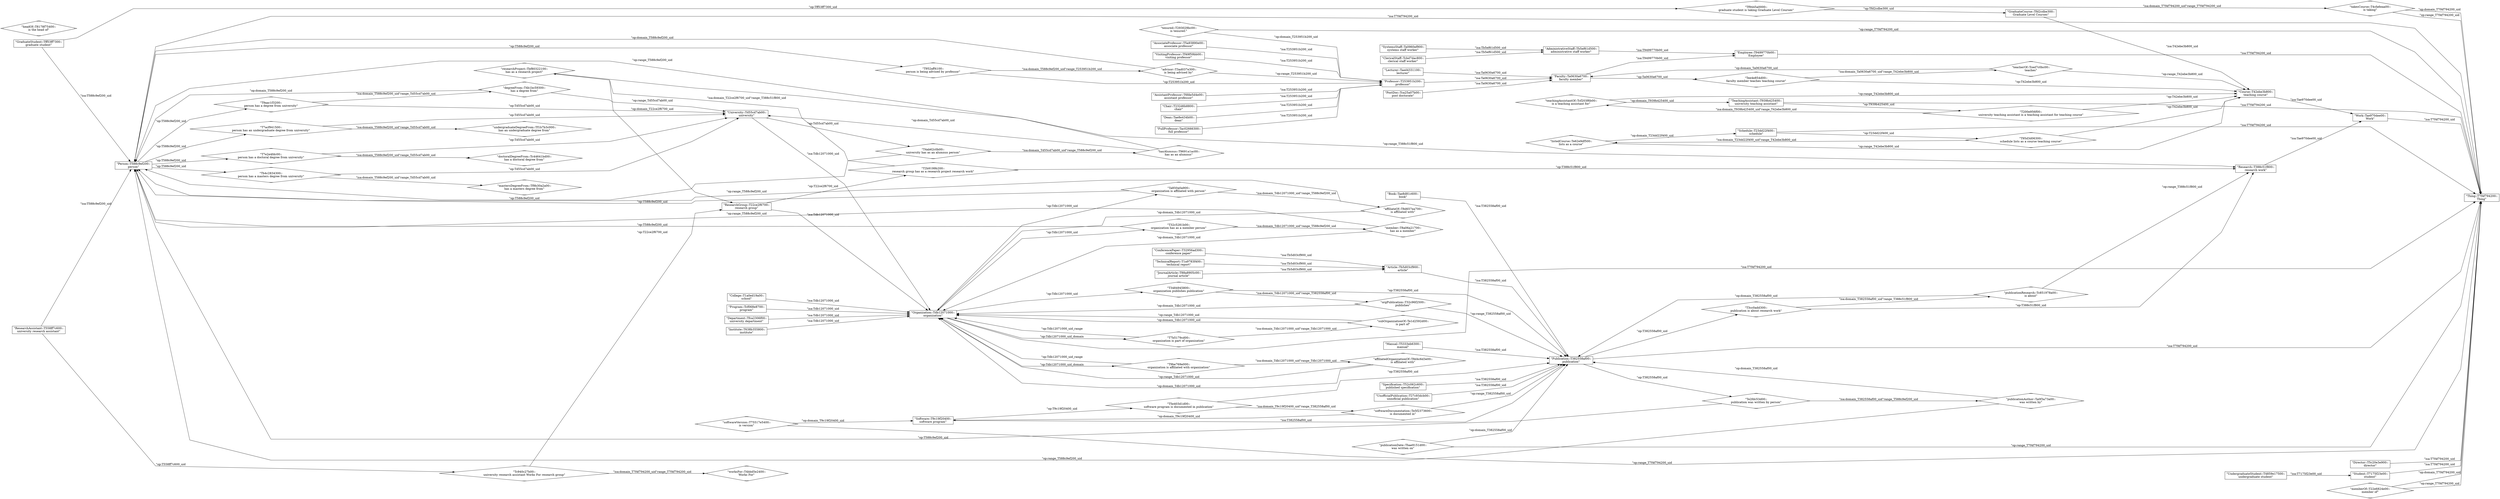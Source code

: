 digraph G {
  splines=polyline;
  rankdir=LR;
  "T7f4f794200" [ label="\"Thing::T7f4f794200::
Thing\"" shape="box" ];
  "Tfca2306f00" [ label="\"Department::Tfca2306f00::
university department\"" shape="box" ];
  "T638b355800" [ label="\"Institute::T638b355800::
institute\"" shape="box" ];
  "T558ff7c600" [ label="\"ResearchAssistant::T558ff7c600::
university research assistant\"" shape="box" ];
  "Tb5ef61d500" [ label="\"AdministrativeStaff::Tb5ef61d500::
administrative staff worker\"" shape="box" ];
  "T4859e17500" [ label="\"UndergraduateStudent::T4859e17500::
undergraduate student\"" shape="box" ];
  "Tfd2cdbe300" [ label="\"GraduateCourse::Tfd2cdbe300::
Graduate Level Courses\"" shape="box" ];
  "Tae970dee00" [ label="\"Work::Tae970dee00::
Work\"" shape="box" ];
  "T5a93890e00" [ label="\"AssociateProfessor::T5a93890e00::
associate professor\"" shape="box" ];
  "Tcbd7dac800" [ label="\"ClericalStaff::Tcbd7dac800::
clerical staff worker\"" shape="box" ];
  "T23dd22f400" [ label="\"Schedule::T23dd22f400::
schedule\"" shape="box" ];
  "T22ce2f6700" [ label="\"ResearchGroup::T22ce2f6700::
research group\"" shape="box" ];
  "Tf49f59bb00" [ label="\"VisitingProfessor::Tf49f59bb00::
visiting professor\"" shape="box" ];
  "T588c9ef200" [ label="\"Person::T588c9ef200::
person\"" shape="box" ];
  "Tca25a07b00" [ label="\"PostDoc::Tca25a07b00::
post doctorate\"" shape="box" ];
  "T5c20e3e900" [ label="\"Director::T5c20e3e900::
director\"" shape="box" ];
  "T1a0ed19a00" [ label="\"College::T1a0ed19a00::
school\"" shape="box" ];
  "Tff53ff7300" [ label="\"GraduateStudent::Tff53ff7300::
graduate student\"" shape="box" ];
  "Tdb12071000" [ label="\"Organization::Tdb12071000::
organization\"" shape="box" ];
  "T9499770b00" [ label="\"Employee::T9499770b00::
Employee\"" shape="box" ];
  "Tae8d81c600" [ label="\"Book::Tae8d81c600::
book\"" shape="box" ];
  "T6fde5d4e00" [ label="\"AssistantProfessor::T6fde5d4e00::
assistant professor\"" shape="box" ];
  "T32956ad300" [ label="\"ConferencePaper::T32956ad300::
conference paper\"" shape="box" ];
  "T9c19f20400" [ label="\"Software::T9c19f20400::
software program\"" shape="box" ];
  "T1a9783f400" [ label="\"TechnicalReport::T1a9783f400::
technical report\"" shape="box" ];
  "Tcf068e8700" [ label="\"Program::Tcf068e8700::
program\"" shape="box" ];
  "T382558af00" [ label="\"Publication::T382558af00::
publication\"" shape="box" ];
  "T52c062c600" [ label="\"Specification::T52c062c600::
published specification\"" shape="box" ];
  "Tb5d03cf900" [ label="\"Article::Tb5d03cf900::
article\"" shape="box" ];
  "T232d6b8800" [ label="\"Chair::T232d6b8800::
chair\"" shape="box" ];
  "T42ebe3b800" [ label="\"Course::T42ebe3b800::
teaching course\"" shape="box" ];
  "Td55cd7ab00" [ label="\"University::Td55cd7ab00::
university\"" shape="box" ];
  "T27c93dcb00" [ label="\"UnofficialPublication::T27c93dcb00::
unnoficial publication\"" shape="box" ];
  "Taed4331100" [ label="\"Lecturer::Taed4331100::
lecturer\"" shape="box" ];
  "T253951b200" [ label="\"Professor::T253951b200::
professor\"" shape="box" ];
  "Ta0960ef900" [ label="\"SystemsStaff::Ta0960ef900::
systems staff worker\"" shape="box" ];
  "Tae8e434b00" [ label="\"Dean::Tae8e434b00::
dean\"" shape="box" ];
  "Ta0630a6700" [ label="\"Faculty::Ta0630a6700::
faculty member\"" shape="box" ];
  "T939b425400" [ label="\"TeachingAssistant::T939b425400::
university teaching assistant\"" shape="box" ];
  "T7175f23e00" [ label="\"Student::T7175f23e00::
student\"" shape="box" ];
  "T88a8905c00" [ label="\"JournalArticle::T88a8905c00::
journal article\"" shape="box" ];
  "T5333eb6300" [ label="\"Manual::T5333eb6300::
manual\"" shape="box" ];
  "Tac02666300" [ label="\"FullProfessor::Tac02666300::
full professor\"" shape="box" ];
  "T388c51f800" [ label="\"Research::T388c51f800::
research work\"" shape="box" ];
  "T3ad037e300" [ label="\"advisor::T3ad037e300::
is being advised by\"" shape="Mdiamond" ];
  "T8d657ea700" [ label="\"affiliateOf::T8d657ea700::
is affiliated with\"" shape="Mdiamond" ];
  "T8d4c6d3e00" [ label="\"affiliatedOrganizationOf::T8d4c6d3e00::
is affiliated with\"" shape="Mdiamond" ];
  "T4b1bc59300" [ label="\"degreeFrom::T4b1bc59300::
has a degree from\"" shape="Mdiamond" ];
  "Tc44641bd00" [ label="\"doctoralDegreeFrom::Tc44641bd00::
has a doctoral degree from\"" shape="Mdiamond" ];
  "T9691a1ac00" [ label="\"hasAlumnus::T9691a1ac00::
has as an alumnus\"" shape="Mdiamond" ];
  "T8178f75400" [ label="\"headOf::T8178f75400::
is the head of\"" shape="Mdiamond" ];
  "Te62e9df500" [ label="\"listedCourse::Te62e9df500::
lists as a course\"" shape="Mdiamond" ];
  "Tf9b30a2a00" [ label="\"mastersDegreeFrom::Tf9b30a2a00::
has a masters degree from\"" shape="Mdiamond" ];
  "T8a06a21700" [ label="\"member::T8a06a21700::
has as a member\"" shape="Mdiamond" ];
  "T22e6824e00" [ label="\"memberOf::T22e6824e00::
member of\"" shape="Mdiamond" ];
  "T32c96f2500" [ label="\"orgPublication::T32c96f2500::
publishes\"" shape="Mdiamond" ];
  "Ta0f3a73a00" [ label="\"publicationAuthor::Ta0f3a73a00::
was written by\"" shape="Mdiamond" ];
  "Tbae9151d00" [ label="\"publicationDate::Tbae9151d00::
was written on\"" shape="Mdiamond" ];
  "Tc851978a00" [ label="\"publicationResearch::Tc851978a00::
is about\"" shape="Mdiamond" ];
  "Tbf80322100" [ label="\"researchProject::Tbf80322100::
has as a research project\"" shape="Mdiamond" ];
  "Te5f2373600" [ label="\"softwareDocumentation::Te5f2373600::
is documented in\"" shape="Mdiamond" ];
  "T75517e5400" [ label="\"softwareVersion::T75517e5400::
is version\"" shape="Mdiamond" ];
  "Te1d2592d00" [ label="\"subOrganizationOf::Te1d2592d00::
is part of\"" shape="Mdiamond" ];
  "T4cfa6eaa00" [ label="\"takesCourse::T4cfa6eaa00::
is taking\"" shape="Mdiamond" ];
  "Tced7c0bc00" [ label="\"teacherOf::Tced7c0bc00::
teaches\"" shape="Mdiamond" ];
  "Tcf203f6b00" [ label="\"teachingAssistantOf::Tcf203f6b00::
is a teaching assistant for\"" shape="Mdiamond" ];
  "T293029bc00" [ label="\"tenured::T293029bc00::
is tenured:\"" shape="Mdiamond" ];
  "Tf1b7b3c000" [ label="\"undergraduateDegreeFrom::Tf1b7b3c000::
has an undergraduate degree from\"" shape="Mdiamond" ];
  "T4bbd5e2400" [ label="\"worksFor::T4bbd5e2400::
Works For\"" shape="Mdiamond" ];
  "Tc940c27b00" [ label="\"Tc940c27b00::
university research assistant Works For research group\"" shape="Mdiamond" ];
  "T95d3d06300" [ label="\"T95d3d06300::
schedule lists as a course teaching course\"" shape="Mdiamond" ];
  "T2b9199b200" [ label="\"T2b9199b200::
research group has as a research project research work\"" shape="Mdiamond" ];
  "T952aff4100" [ label="\"T952aff4100::
person is being advised by professor\"" shape="Mdiamond" ];
  "T9aac1f3200" [ label="\"T9aac1f3200::
person has a degree from university\"" shape="Mdiamond" ];
  "T7e2e4fdc00" [ label="\"T7e2e4fdc00::
person has a doctoral degree from university\"" shape="Mdiamond" ];
  "Tb4c2834300" [ label="\"Tb4c2834300::
person has a masters degree from university\"" shape="Mdiamond" ];
  "T7acf941500" [ label="\"T7acf941500::
person has an undergraduate degree from university\"" shape="Mdiamond" ];
  "Tf9445a0000" [ label="\"Tf9445a0000::
graduate student is taking Graduate Level Courses\"" shape="Mdiamond" ];
  "Ta850a0a900" [ label="\"Ta850a0a900::
organization is affiliated with person\"" shape="Mdiamond" ];
  "T9be769e000" [ label="\"T9be769e000::
organization is affiliated with organization\"" shape="Mdiamond" ];
  "T32c5281b00" [ label="\"T32c5281b00::
organization has as a member person\"" shape="Mdiamond" ];
  "T3484945800" [ label="\"T3484945800::
organization publishes publication\"" shape="Mdiamond" ];
  "T7b5179cd00" [ label="\"T7b5179cd00::
organization is part of organization\"" shape="Mdiamond" ];
  "T5e403d1d00" [ label="\"T5e403d1d00::
software program is documented in publication\"" shape="Mdiamond" ];
  "Te2fdc53d00" [ label="\"Te2fdc53d00::
publication was written by person\"" shape="Mdiamond" ];
  "T3cc0add300" [ label="\"T3cc0add300::
publication is about research work\"" shape="Mdiamond" ];
  "T4ab62c0b00" [ label="\"T4ab62c0b00::
university has as an alumnus person\"" shape="Mdiamond" ];
  "Tee4e854d00" [ label="\"Tee4e854d00::
faculty member teaches teaching course\"" shape="Mdiamond" ];
  "T200e956f00" [ label="\"T200e956f00::
university teaching assistant is a teaching assistant for teaching course\"" shape="Mdiamond" ];
  "Tae970dee00" -> "T7f4f794200" [ label="\"isa:T7f4f794200_uid" ];
  "T23dd22f400" -> "T7f4f794200" [ label="\"isa:T7f4f794200_uid" ];
  "T588c9ef200" -> "T7f4f794200" [ label="\"isa:T7f4f794200_uid" ];
  "T5c20e3e900" -> "T7f4f794200" [ label="\"isa:T7f4f794200_uid" ];
  "Tdb12071000" -> "T7f4f794200" [ label="\"isa:T7f4f794200_uid" ];
  "T9499770b00" -> "T7f4f794200" [ label="\"isa:T7f4f794200_uid" ];
  "T382558af00" -> "T7f4f794200" [ label="\"isa:T7f4f794200_uid" ];
  "T939b425400" -> "T7f4f794200" [ label="\"isa:T7f4f794200_uid" ];
  "T7175f23e00" -> "T7f4f794200" [ label="\"isa:T7f4f794200_uid" ];
  "T42ebe3b800" -> "Tae970dee00" [ label="\"isa:Tae970dee00_uid" ];
  "Tb5d03cf900" -> "T382558af00" [ label="\"isa:T382558af00_uid" ];
  "Tcf068e8700" -> "Tdb12071000" [ label="\"isa:Tdb12071000_uid" ];
  "T52c062c600" -> "T382558af00" [ label="\"isa:T382558af00_uid" ];
  "T5a93890e00" -> "T253951b200" [ label="\"isa:T253951b200_uid" ];
  "T558ff7c600" -> "T588c9ef200" [ label="\"isa:T588c9ef200_uid" ];
  "T1a9783f400" -> "Tb5d03cf900" [ label="\"isa:Tb5d03cf900_uid" ];
  "Tca25a07b00" -> "Ta0630a6700" [ label="\"isa:Ta0630a6700_uid" ];
  "Tfd2cdbe300" -> "T42ebe3b800" [ label="\"isa:T42ebe3b800_uid" ];
  "Tcbd7dac800" -> "Tb5ef61d500" [ label="\"isa:Tb5ef61d500_uid" ];
  "T27c93dcb00" -> "T382558af00" [ label="\"isa:T382558af00_uid" ];
  "T5333eb6300" -> "T382558af00" [ label="\"isa:T382558af00_uid" ];
  "T388c51f800" -> "Tae970dee00" [ label="\"isa:Tae970dee00_uid" ];
  "Tb5ef61d500" -> "T9499770b00" [ label="\"isa:T9499770b00_uid" ];
  "T22ce2f6700" -> "Tdb12071000" [ label="\"isa:Tdb12071000_uid" ];
  "T32956ad300" -> "Tb5d03cf900" [ label="\"isa:Tb5d03cf900_uid" ];
  "T88a8905c00" -> "Tb5d03cf900" [ label="\"isa:Tb5d03cf900_uid" ];
  "Td55cd7ab00" -> "Tdb12071000" [ label="\"isa:Tdb12071000_uid" ];
  "T6fde5d4e00" -> "T253951b200" [ label="\"isa:T253951b200_uid" ];
  "Tff53ff7300" -> "T588c9ef200" [ label="\"isa:T588c9ef200_uid" ];
  "T232d6b8800" -> "T253951b200" [ label="\"isa:T253951b200_uid" ];
  "Tfca2306f00" -> "Tdb12071000" [ label="\"isa:Tdb12071000_uid" ];
  "T638b355800" -> "Tdb12071000" [ label="\"isa:Tdb12071000_uid" ];
  "Tf49f59bb00" -> "T253951b200" [ label="\"isa:T253951b200_uid" ];
  "Ta0630a6700" -> "T9499770b00" [ label="\"isa:T9499770b00_uid" ];
  "Tae8e434b00" -> "T253951b200" [ label="\"isa:T253951b200_uid" ];
  "T1a0ed19a00" -> "Tdb12071000" [ label="\"isa:Tdb12071000_uid" ];
  "T253951b200" -> "Ta0630a6700" [ label="\"isa:Ta0630a6700_uid" ];
  "Ta0960ef900" -> "Tb5ef61d500" [ label="\"isa:Tb5ef61d500_uid" ];
  "Taed4331100" -> "Ta0630a6700" [ label="\"isa:Ta0630a6700_uid" ];
  "Tae8d81c600" -> "T382558af00" [ label="\"isa:T382558af00_uid" ];
  "T9c19f20400" -> "T382558af00" [ label="\"isa:T382558af00_uid" ];
  "T4859e17500" -> "T7175f23e00" [ label="\"isa:T7175f23e00_uid" ];
  "Tac02666300" -> "T253951b200" [ label="\"isa:T253951b200_uid" ];
  "T3ad037e300" -> "T588c9ef200" [ label="\"op:domain_T588c9ef200_uid" ];
  "T3ad037e300" -> "T253951b200" [ label="\"op:range_T253951b200_uid" ];
  "T8d657ea700" -> "Tdb12071000" [ label="\"op:domain_Tdb12071000_uid" ];
  "T8d657ea700" -> "T588c9ef200" [ label="\"op:range_T588c9ef200_uid" ];
  "T8d4c6d3e00" -> "Tdb12071000" [ label="\"op:domain_Tdb12071000_uid" ];
  "T8d4c6d3e00" -> "Tdb12071000" [ label="\"op:range_Tdb12071000_uid" ];
  "T4b1bc59300" -> "T588c9ef200" [ label="\"op:domain_T588c9ef200_uid" ];
  "T4b1bc59300" -> "Td55cd7ab00" [ label="\"op:range_Td55cd7ab00_uid" ];
  "T9691a1ac00" -> "Td55cd7ab00" [ label="\"op:domain_Td55cd7ab00_uid" ];
  "T9691a1ac00" -> "T588c9ef200" [ label="\"op:range_T588c9ef200_uid" ];
  "Te62e9df500" -> "T23dd22f400" [ label="\"op:domain_T23dd22f400_uid" ];
  "Te62e9df500" -> "T42ebe3b800" [ label="\"op:range_T42ebe3b800_uid" ];
  "T8a06a21700" -> "Tdb12071000" [ label="\"op:domain_Tdb12071000_uid" ];
  "T8a06a21700" -> "T588c9ef200" [ label="\"op:range_T588c9ef200_uid" ];
  "T22e6824e00" -> "T7f4f794200" [ label="\"op:domain_T7f4f794200_uid" ];
  "T22e6824e00" -> "T7f4f794200" [ label="\"op:range_T7f4f794200_uid" ];
  "T32c96f2500" -> "Tdb12071000" [ label="\"op:domain_Tdb12071000_uid" ];
  "T32c96f2500" -> "T382558af00" [ label="\"op:range_T382558af00_uid" ];
  "Ta0f3a73a00" -> "T382558af00" [ label="\"op:domain_T382558af00_uid" ];
  "Ta0f3a73a00" -> "T588c9ef200" [ label="\"op:range_T588c9ef200_uid" ];
  "Tbae9151d00" -> "T382558af00" [ label="\"op:domain_T382558af00_uid" ];
  "Tbae9151d00" -> "T7f4f794200" [ label="\"op:range_T7f4f794200_uid" ];
  "Tc851978a00" -> "T382558af00" [ label="\"op:domain_T382558af00_uid" ];
  "Tc851978a00" -> "T388c51f800" [ label="\"op:range_T388c51f800_uid" ];
  "Tbf80322100" -> "T22ce2f6700" [ label="\"op:domain_T22ce2f6700_uid" ];
  "Tbf80322100" -> "T388c51f800" [ label="\"op:range_T388c51f800_uid" ];
  "Te5f2373600" -> "T9c19f20400" [ label="\"op:domain_T9c19f20400_uid" ];
  "Te5f2373600" -> "T382558af00" [ label="\"op:range_T382558af00_uid" ];
  "T75517e5400" -> "T9c19f20400" [ label="\"op:domain_T9c19f20400_uid" ];
  "T75517e5400" -> "T7f4f794200" [ label="\"op:range_T7f4f794200_uid" ];
  "Te1d2592d00" -> "Tdb12071000" [ label="\"op:domain_Tdb12071000_uid" ];
  "Te1d2592d00" -> "Tdb12071000" [ label="\"op:range_Tdb12071000_uid" ];
  "T4cfa6eaa00" -> "T7f4f794200" [ label="\"op:domain_T7f4f794200_uid" ];
  "T4cfa6eaa00" -> "T7f4f794200" [ label="\"op:range_T7f4f794200_uid" ];
  "Tced7c0bc00" -> "Ta0630a6700" [ label="\"op:domain_Ta0630a6700_uid" ];
  "Tced7c0bc00" -> "T42ebe3b800" [ label="\"op:range_T42ebe3b800_uid" ];
  "Tcf203f6b00" -> "T939b425400" [ label="\"op:domain_T939b425400_uid" ];
  "Tcf203f6b00" -> "T42ebe3b800" [ label="\"op:range_T42ebe3b800_uid" ];
  "T293029bc00" -> "T253951b200" [ label="\"op:domain_T253951b200_uid" ];
  "T293029bc00" -> "T7f4f794200" [ label="\"op:range_T7f4f794200_uid" ];
  "T558ff7c600" -> "Tc940c27b00" [ label="\"op:T558ff7c600_uid" ];
  "Tc940c27b00" -> "T22ce2f6700" [ label="\"op:T22ce2f6700_uid" ];
  "Tc940c27b00" -> "T4bbd5e2400" [ label="\"isa:domain_T7f4f794200_uid\"range_T7f4f794200_uid" ];
  "T23dd22f400" -> "T95d3d06300" [ label="\"op:T23dd22f400_uid" ];
  "T95d3d06300" -> "T42ebe3b800" [ label="\"op:T42ebe3b800_uid" ];
  "T95d3d06300" -> "Te62e9df500" [ label="\"isa:domain_T23dd22f400_uid\"range_T42ebe3b800_uid" ];
  "T22ce2f6700" -> "T2b9199b200" [ label="\"op:T22ce2f6700_uid" ];
  "T2b9199b200" -> "T388c51f800" [ label="\"op:T388c51f800_uid" ];
  "T2b9199b200" -> "Tbf80322100" [ label="\"isa:domain_T22ce2f6700_uid\"range_T388c51f800_uid" ];
  "T588c9ef200" -> "T952aff4100" [ label="\"op:T588c9ef200_uid" ];
  "T952aff4100" -> "T253951b200" [ label="\"op:T253951b200_uid" ];
  "T952aff4100" -> "T3ad037e300" [ label="\"isa:domain_T588c9ef200_uid\"range_T253951b200_uid" ];
  "T588c9ef200" -> "T9aac1f3200" [ label="\"op:T588c9ef200_uid" ];
  "T9aac1f3200" -> "Td55cd7ab00" [ label="\"op:Td55cd7ab00_uid" ];
  "T9aac1f3200" -> "T4b1bc59300" [ label="\"isa:domain_T588c9ef200_uid\"range_Td55cd7ab00_uid" ];
  "T588c9ef200" -> "T7e2e4fdc00" [ label="\"op:T588c9ef200_uid" ];
  "T7e2e4fdc00" -> "Td55cd7ab00" [ label="\"op:Td55cd7ab00_uid" ];
  "T7e2e4fdc00" -> "Tc44641bd00" [ label="\"isa:domain_T588c9ef200_uid\"range_Td55cd7ab00_uid" ];
  "T588c9ef200" -> "Tb4c2834300" [ label="\"op:T588c9ef200_uid" ];
  "Tb4c2834300" -> "Td55cd7ab00" [ label="\"op:Td55cd7ab00_uid" ];
  "Tb4c2834300" -> "Tf9b30a2a00" [ label="\"isa:domain_T588c9ef200_uid\"range_Td55cd7ab00_uid" ];
  "T588c9ef200" -> "T7acf941500" [ label="\"op:T588c9ef200_uid" ];
  "T7acf941500" -> "Td55cd7ab00" [ label="\"op:Td55cd7ab00_uid" ];
  "T7acf941500" -> "Tf1b7b3c000" [ label="\"isa:domain_T588c9ef200_uid\"range_Td55cd7ab00_uid" ];
  "Tff53ff7300" -> "Tf9445a0000" [ label="\"op:Tff53ff7300_uid" ];
  "Tf9445a0000" -> "Tfd2cdbe300" [ label="\"op:Tfd2cdbe300_uid" ];
  "Tf9445a0000" -> "T4cfa6eaa00" [ label="\"isa:domain_T7f4f794200_uid\"range_T7f4f794200_uid" ];
  "Tdb12071000" -> "Ta850a0a900" [ label="\"op:Tdb12071000_uid" ];
  "Ta850a0a900" -> "T588c9ef200" [ label="\"op:T588c9ef200_uid" ];
  "Ta850a0a900" -> "T8d657ea700" [ label="\"isa:domain_Tdb12071000_uid\"range_T588c9ef200_uid" ];
  "Tdb12071000" -> "T9be769e000" [ label="\"op:Tdb12071000_uid_domain" ];
  "T9be769e000" -> "Tdb12071000" [ label="\"op:Tdb12071000_uid_range" ];
  "T9be769e000" -> "T8d4c6d3e00" [ label="\"isa:domain_Tdb12071000_uid\"range_Tdb12071000_uid" ];
  "Tdb12071000" -> "T32c5281b00" [ label="\"op:Tdb12071000_uid" ];
  "T32c5281b00" -> "T588c9ef200" [ label="\"op:T588c9ef200_uid" ];
  "T32c5281b00" -> "T8a06a21700" [ label="\"isa:domain_Tdb12071000_uid\"range_T588c9ef200_uid" ];
  "Tdb12071000" -> "T3484945800" [ label="\"op:Tdb12071000_uid" ];
  "T3484945800" -> "T382558af00" [ label="\"op:T382558af00_uid" ];
  "T3484945800" -> "T32c96f2500" [ label="\"isa:domain_Tdb12071000_uid\"range_T382558af00_uid" ];
  "Tdb12071000" -> "T7b5179cd00" [ label="\"op:Tdb12071000_uid_domain" ];
  "T7b5179cd00" -> "Tdb12071000" [ label="\"op:Tdb12071000_uid_range" ];
  "T7b5179cd00" -> "Te1d2592d00" [ label="\"isa:domain_Tdb12071000_uid\"range_Tdb12071000_uid" ];
  "T9c19f20400" -> "T5e403d1d00" [ label="\"op:T9c19f20400_uid" ];
  "T5e403d1d00" -> "T382558af00" [ label="\"op:T382558af00_uid" ];
  "T5e403d1d00" -> "Te5f2373600" [ label="\"isa:domain_T9c19f20400_uid\"range_T382558af00_uid" ];
  "T382558af00" -> "Te2fdc53d00" [ label="\"op:T382558af00_uid" ];
  "Te2fdc53d00" -> "T588c9ef200" [ label="\"op:T588c9ef200_uid" ];
  "Te2fdc53d00" -> "Ta0f3a73a00" [ label="\"isa:domain_T382558af00_uid\"range_T588c9ef200_uid" ];
  "T382558af00" -> "T3cc0add300" [ label="\"op:T382558af00_uid" ];
  "T3cc0add300" -> "T388c51f800" [ label="\"op:T388c51f800_uid" ];
  "T3cc0add300" -> "Tc851978a00" [ label="\"isa:domain_T382558af00_uid\"range_T388c51f800_uid" ];
  "Td55cd7ab00" -> "T4ab62c0b00" [ label="\"op:Td55cd7ab00_uid" ];
  "T4ab62c0b00" -> "T588c9ef200" [ label="\"op:T588c9ef200_uid" ];
  "T4ab62c0b00" -> "T9691a1ac00" [ label="\"isa:domain_Td55cd7ab00_uid\"range_T588c9ef200_uid" ];
  "Ta0630a6700" -> "Tee4e854d00" [ label="\"op:Ta0630a6700_uid" ];
  "Tee4e854d00" -> "T42ebe3b800" [ label="\"op:T42ebe3b800_uid" ];
  "Tee4e854d00" -> "Tced7c0bc00" [ label="\"isa:domain_Ta0630a6700_uid\"range_T42ebe3b800_uid" ];
  "T939b425400" -> "T200e956f00" [ label="\"op:T939b425400_uid" ];
  "T200e956f00" -> "T42ebe3b800" [ label="\"op:T42ebe3b800_uid" ];
  "T200e956f00" -> "Tcf203f6b00" [ label="\"isa:domain_T939b425400_uid\"range_T42ebe3b800_uid" ];
}
